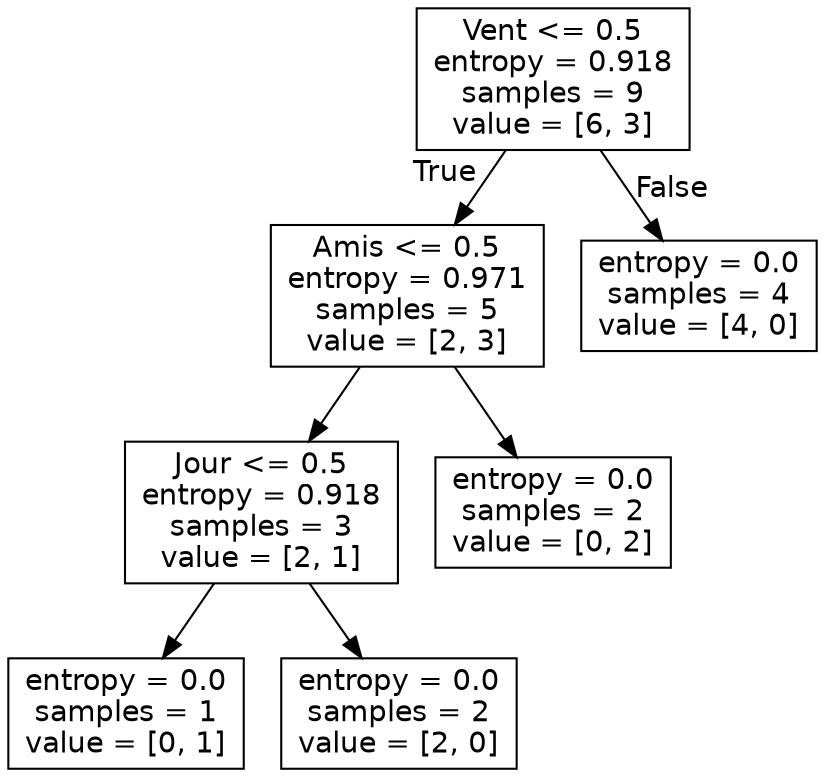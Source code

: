 digraph Tree {
node [shape=box, fontname="helvetica"] ;
edge [fontname="helvetica"] ;
0 [label="Vent <= 0.5\nentropy = 0.918\nsamples = 9\nvalue = [6, 3]"] ;
1 [label="Amis <= 0.5\nentropy = 0.971\nsamples = 5\nvalue = [2, 3]"] ;
0 -> 1 [labeldistance=2.5, labelangle=45, headlabel="True"] ;
2 [label="Jour <= 0.5\nentropy = 0.918\nsamples = 3\nvalue = [2, 1]"] ;
1 -> 2 ;
3 [label="entropy = 0.0\nsamples = 1\nvalue = [0, 1]"] ;
2 -> 3 ;
4 [label="entropy = 0.0\nsamples = 2\nvalue = [2, 0]"] ;
2 -> 4 ;
5 [label="entropy = 0.0\nsamples = 2\nvalue = [0, 2]"] ;
1 -> 5 ;
6 [label="entropy = 0.0\nsamples = 4\nvalue = [4, 0]"] ;
0 -> 6 [labeldistance=2.5, labelangle=-45, headlabel="False"] ;
}
